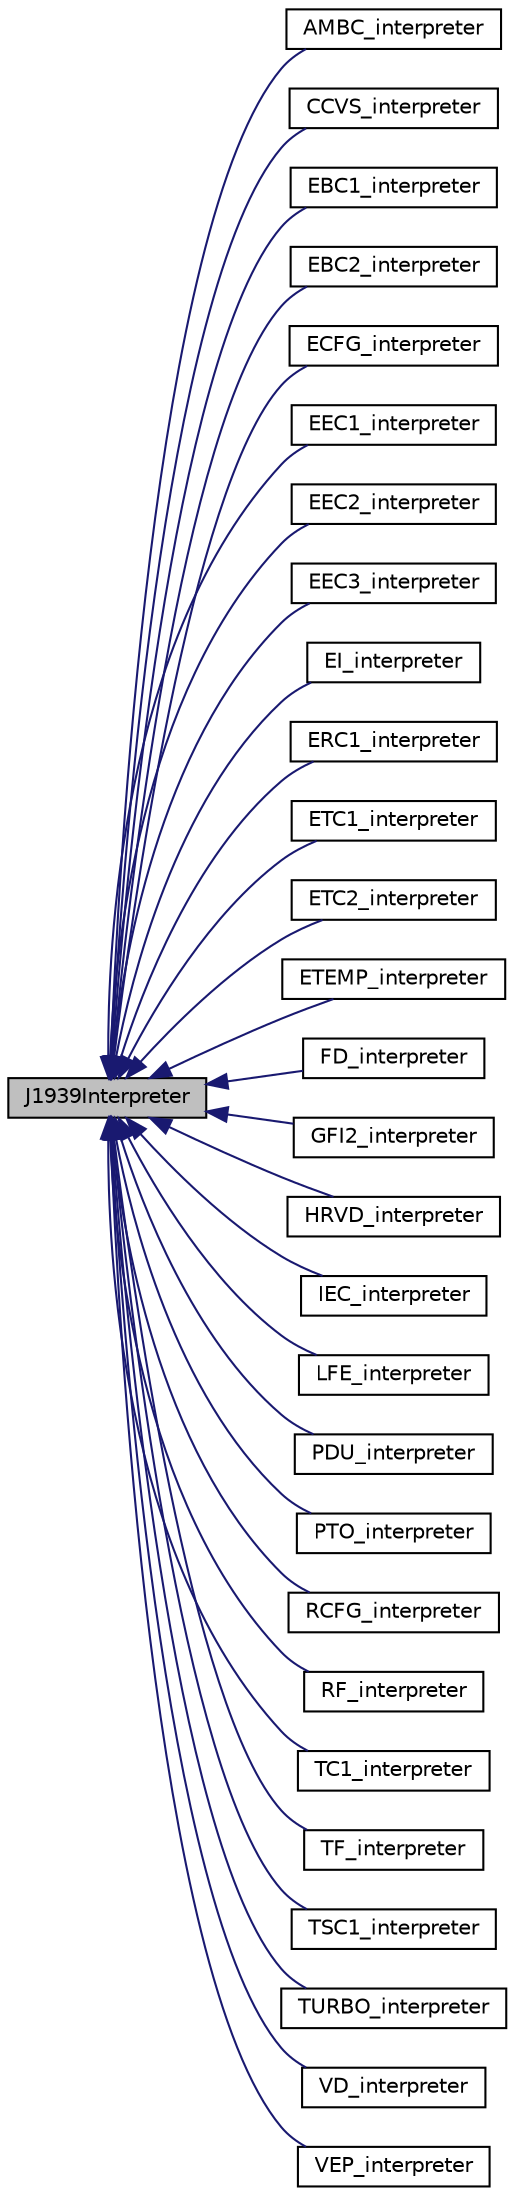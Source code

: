 digraph "J1939Interpreter"
{
  edge [fontname="Helvetica",fontsize="10",labelfontname="Helvetica",labelfontsize="10"];
  node [fontname="Helvetica",fontsize="10",shape=record];
  rankdir="LR";
  Node0 [label="J1939Interpreter",height=0.2,width=0.4,color="black", fillcolor="grey75", style="filled", fontcolor="black"];
  Node0 -> Node1 [dir="back",color="midnightblue",fontsize="10",style="solid",fontname="Helvetica"];
  Node1 [label="AMBC_interpreter",height=0.2,width=0.4,color="black", fillcolor="white", style="filled",URL="$classAMBC__interpreter.html"];
  Node0 -> Node2 [dir="back",color="midnightblue",fontsize="10",style="solid",fontname="Helvetica"];
  Node2 [label="CCVS_interpreter",height=0.2,width=0.4,color="black", fillcolor="white", style="filled",URL="$classCCVS__interpreter.html"];
  Node0 -> Node3 [dir="back",color="midnightblue",fontsize="10",style="solid",fontname="Helvetica"];
  Node3 [label="EBC1_interpreter",height=0.2,width=0.4,color="black", fillcolor="white", style="filled",URL="$classEBC1__interpreter.html"];
  Node0 -> Node4 [dir="back",color="midnightblue",fontsize="10",style="solid",fontname="Helvetica"];
  Node4 [label="EBC2_interpreter",height=0.2,width=0.4,color="black", fillcolor="white", style="filled",URL="$classEBC2__interpreter.html"];
  Node0 -> Node5 [dir="back",color="midnightblue",fontsize="10",style="solid",fontname="Helvetica"];
  Node5 [label="ECFG_interpreter",height=0.2,width=0.4,color="black", fillcolor="white", style="filled",URL="$classECFG__interpreter.html"];
  Node0 -> Node6 [dir="back",color="midnightblue",fontsize="10",style="solid",fontname="Helvetica"];
  Node6 [label="EEC1_interpreter",height=0.2,width=0.4,color="black", fillcolor="white", style="filled",URL="$classEEC1__interpreter.html"];
  Node0 -> Node7 [dir="back",color="midnightblue",fontsize="10",style="solid",fontname="Helvetica"];
  Node7 [label="EEC2_interpreter",height=0.2,width=0.4,color="black", fillcolor="white", style="filled",URL="$classEEC2__interpreter.html"];
  Node0 -> Node8 [dir="back",color="midnightblue",fontsize="10",style="solid",fontname="Helvetica"];
  Node8 [label="EEC3_interpreter",height=0.2,width=0.4,color="black", fillcolor="white", style="filled",URL="$classEEC3__interpreter.html"];
  Node0 -> Node9 [dir="back",color="midnightblue",fontsize="10",style="solid",fontname="Helvetica"];
  Node9 [label="EI_interpreter",height=0.2,width=0.4,color="black", fillcolor="white", style="filled",URL="$classEI__interpreter.html"];
  Node0 -> Node10 [dir="back",color="midnightblue",fontsize="10",style="solid",fontname="Helvetica"];
  Node10 [label="ERC1_interpreter",height=0.2,width=0.4,color="black", fillcolor="white", style="filled",URL="$classERC1__interpreter.html"];
  Node0 -> Node11 [dir="back",color="midnightblue",fontsize="10",style="solid",fontname="Helvetica"];
  Node11 [label="ETC1_interpreter",height=0.2,width=0.4,color="black", fillcolor="white", style="filled",URL="$classETC1__interpreter.html"];
  Node0 -> Node12 [dir="back",color="midnightblue",fontsize="10",style="solid",fontname="Helvetica"];
  Node12 [label="ETC2_interpreter",height=0.2,width=0.4,color="black", fillcolor="white", style="filled",URL="$classETC2__interpreter.html"];
  Node0 -> Node13 [dir="back",color="midnightblue",fontsize="10",style="solid",fontname="Helvetica"];
  Node13 [label="ETEMP_interpreter",height=0.2,width=0.4,color="black", fillcolor="white", style="filled",URL="$classETEMP__interpreter.html"];
  Node0 -> Node14 [dir="back",color="midnightblue",fontsize="10",style="solid",fontname="Helvetica"];
  Node14 [label="FD_interpreter",height=0.2,width=0.4,color="black", fillcolor="white", style="filled",URL="$classFD__interpreter.html"];
  Node0 -> Node15 [dir="back",color="midnightblue",fontsize="10",style="solid",fontname="Helvetica"];
  Node15 [label="GFI2_interpreter",height=0.2,width=0.4,color="black", fillcolor="white", style="filled",URL="$classGFI2__interpreter.html"];
  Node0 -> Node16 [dir="back",color="midnightblue",fontsize="10",style="solid",fontname="Helvetica"];
  Node16 [label="HRVD_interpreter",height=0.2,width=0.4,color="black", fillcolor="white", style="filled",URL="$classHRVD__interpreter.html"];
  Node0 -> Node17 [dir="back",color="midnightblue",fontsize="10",style="solid",fontname="Helvetica"];
  Node17 [label="IEC_interpreter",height=0.2,width=0.4,color="black", fillcolor="white", style="filled",URL="$classIEC__interpreter.html"];
  Node0 -> Node18 [dir="back",color="midnightblue",fontsize="10",style="solid",fontname="Helvetica"];
  Node18 [label="LFE_interpreter",height=0.2,width=0.4,color="black", fillcolor="white", style="filled",URL="$classLFE__interpreter.html"];
  Node0 -> Node19 [dir="back",color="midnightblue",fontsize="10",style="solid",fontname="Helvetica"];
  Node19 [label="PDU_interpreter",height=0.2,width=0.4,color="black", fillcolor="white", style="filled",URL="$classPDU__interpreter.html"];
  Node0 -> Node20 [dir="back",color="midnightblue",fontsize="10",style="solid",fontname="Helvetica"];
  Node20 [label="PTO_interpreter",height=0.2,width=0.4,color="black", fillcolor="white", style="filled",URL="$classPTO__interpreter.html"];
  Node0 -> Node21 [dir="back",color="midnightblue",fontsize="10",style="solid",fontname="Helvetica"];
  Node21 [label="RCFG_interpreter",height=0.2,width=0.4,color="black", fillcolor="white", style="filled",URL="$classRCFG__interpreter.html"];
  Node0 -> Node22 [dir="back",color="midnightblue",fontsize="10",style="solid",fontname="Helvetica"];
  Node22 [label="RF_interpreter",height=0.2,width=0.4,color="black", fillcolor="white", style="filled",URL="$classRF__interpreter.html"];
  Node0 -> Node23 [dir="back",color="midnightblue",fontsize="10",style="solid",fontname="Helvetica"];
  Node23 [label="TC1_interpreter",height=0.2,width=0.4,color="black", fillcolor="white", style="filled",URL="$classTC1__interpreter.html"];
  Node0 -> Node24 [dir="back",color="midnightblue",fontsize="10",style="solid",fontname="Helvetica"];
  Node24 [label="TF_interpreter",height=0.2,width=0.4,color="black", fillcolor="white", style="filled",URL="$classTF__interpreter.html"];
  Node0 -> Node25 [dir="back",color="midnightblue",fontsize="10",style="solid",fontname="Helvetica"];
  Node25 [label="TSC1_interpreter",height=0.2,width=0.4,color="black", fillcolor="white", style="filled",URL="$classTSC1__interpreter.html"];
  Node0 -> Node26 [dir="back",color="midnightblue",fontsize="10",style="solid",fontname="Helvetica"];
  Node26 [label="TURBO_interpreter",height=0.2,width=0.4,color="black", fillcolor="white", style="filled",URL="$classTURBO__interpreter.html"];
  Node0 -> Node27 [dir="back",color="midnightblue",fontsize="10",style="solid",fontname="Helvetica"];
  Node27 [label="VD_interpreter",height=0.2,width=0.4,color="black", fillcolor="white", style="filled",URL="$classVD__interpreter.html"];
  Node0 -> Node28 [dir="back",color="midnightblue",fontsize="10",style="solid",fontname="Helvetica"];
  Node28 [label="VEP_interpreter",height=0.2,width=0.4,color="black", fillcolor="white", style="filled",URL="$classVEP__interpreter.html"];
}
